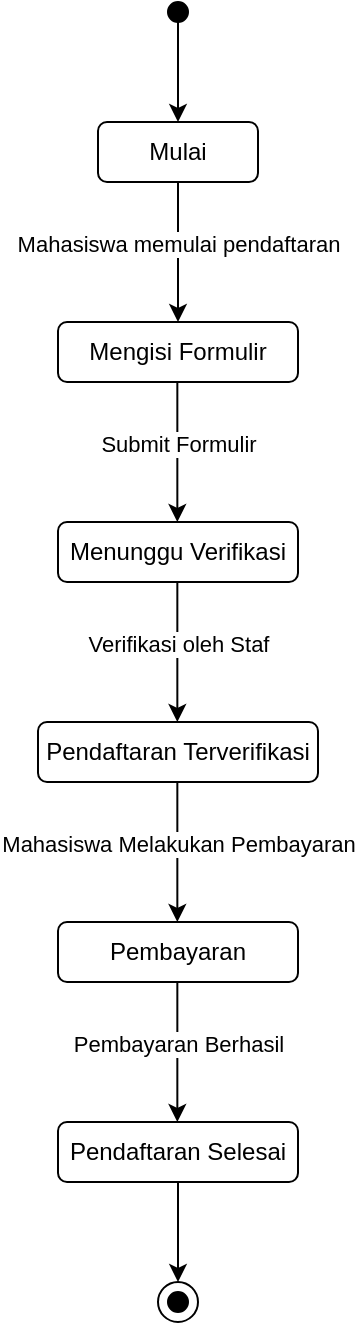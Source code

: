 <mxfile version="24.7.17">
  <diagram name="Page-1" id="e2mYKja2g4gVo4-9nVoU">
    <mxGraphModel grid="1" page="1" gridSize="10" guides="1" tooltips="1" connect="1" arrows="1" fold="1" pageScale="1" pageWidth="850" pageHeight="1100" math="0" shadow="0">
      <root>
        <mxCell id="0" />
        <mxCell id="1" parent="0" />
        <mxCell id="wNxBrSoQJcaDCoT--Qf3-1" value="Mulai" style="rounded=1;whiteSpace=wrap;html=1;" vertex="1" parent="1">
          <mxGeometry x="180" y="160" width="80" height="30" as="geometry" />
        </mxCell>
        <mxCell id="wNxBrSoQJcaDCoT--Qf3-2" value="Mengisi Formulir" style="rounded=1;whiteSpace=wrap;html=1;" vertex="1" parent="1">
          <mxGeometry x="160" y="260" width="120" height="30" as="geometry" />
        </mxCell>
        <mxCell id="wNxBrSoQJcaDCoT--Qf3-3" value="Menunggu Verifikasi" style="rounded=1;whiteSpace=wrap;html=1;" vertex="1" parent="1">
          <mxGeometry x="160" y="360" width="120" height="30" as="geometry" />
        </mxCell>
        <mxCell id="wNxBrSoQJcaDCoT--Qf3-4" value="Pendaftaran Terverifikasi" style="rounded=1;whiteSpace=wrap;html=1;" vertex="1" parent="1">
          <mxGeometry x="150" y="460" width="140" height="30" as="geometry" />
        </mxCell>
        <mxCell id="wNxBrSoQJcaDCoT--Qf3-5" value="Pembayaran" style="rounded=1;whiteSpace=wrap;html=1;" vertex="1" parent="1">
          <mxGeometry x="160" y="560" width="120" height="30" as="geometry" />
        </mxCell>
        <mxCell id="wNxBrSoQJcaDCoT--Qf3-6" value="Pendaftaran Selesai" style="rounded=1;whiteSpace=wrap;html=1;" vertex="1" parent="1">
          <mxGeometry x="160" y="660" width="120" height="30" as="geometry" />
        </mxCell>
        <mxCell id="wNxBrSoQJcaDCoT--Qf3-7" value="" style="endArrow=classic;html=1;rounded=0;exitX=0.5;exitY=1;exitDx=0;exitDy=0;entryX=0.5;entryY=0;entryDx=0;entryDy=0;" edge="1" parent="1" source="wNxBrSoQJcaDCoT--Qf3-1" target="wNxBrSoQJcaDCoT--Qf3-2">
          <mxGeometry width="50" height="50" relative="1" as="geometry">
            <mxPoint x="220" y="230" as="sourcePoint" />
            <mxPoint x="270" y="180" as="targetPoint" />
          </mxGeometry>
        </mxCell>
        <mxCell id="wNxBrSoQJcaDCoT--Qf3-8" value="Mahasiswa memulai pendaftaran" style="edgeLabel;html=1;align=center;verticalAlign=middle;resizable=0;points=[];" connectable="0" vertex="1" parent="wNxBrSoQJcaDCoT--Qf3-7">
          <mxGeometry x="-0.121" relative="1" as="geometry">
            <mxPoint as="offset" />
          </mxGeometry>
        </mxCell>
        <mxCell id="wNxBrSoQJcaDCoT--Qf3-9" value="" style="endArrow=classic;html=1;rounded=0;exitX=0.5;exitY=1;exitDx=0;exitDy=0;entryX=0.5;entryY=0;entryDx=0;entryDy=0;" edge="1" parent="1">
          <mxGeometry width="50" height="50" relative="1" as="geometry">
            <mxPoint x="219.67" y="290" as="sourcePoint" />
            <mxPoint x="219.67" y="360" as="targetPoint" />
          </mxGeometry>
        </mxCell>
        <mxCell id="wNxBrSoQJcaDCoT--Qf3-10" value="Submit Formulir" style="edgeLabel;html=1;align=center;verticalAlign=middle;resizable=0;points=[];" connectable="0" vertex="1" parent="wNxBrSoQJcaDCoT--Qf3-9">
          <mxGeometry x="-0.121" relative="1" as="geometry">
            <mxPoint as="offset" />
          </mxGeometry>
        </mxCell>
        <mxCell id="wNxBrSoQJcaDCoT--Qf3-11" value="" style="endArrow=classic;html=1;rounded=0;exitX=0.5;exitY=1;exitDx=0;exitDy=0;entryX=0.5;entryY=0;entryDx=0;entryDy=0;" edge="1" parent="1">
          <mxGeometry width="50" height="50" relative="1" as="geometry">
            <mxPoint x="219.67" y="390" as="sourcePoint" />
            <mxPoint x="219.67" y="460" as="targetPoint" />
          </mxGeometry>
        </mxCell>
        <mxCell id="wNxBrSoQJcaDCoT--Qf3-12" value="Verifikasi oleh Staf" style="edgeLabel;html=1;align=center;verticalAlign=middle;resizable=0;points=[];" connectable="0" vertex="1" parent="wNxBrSoQJcaDCoT--Qf3-11">
          <mxGeometry x="-0.121" relative="1" as="geometry">
            <mxPoint as="offset" />
          </mxGeometry>
        </mxCell>
        <mxCell id="wNxBrSoQJcaDCoT--Qf3-13" value="" style="endArrow=classic;html=1;rounded=0;exitX=0.5;exitY=1;exitDx=0;exitDy=0;entryX=0.5;entryY=0;entryDx=0;entryDy=0;" edge="1" parent="1">
          <mxGeometry width="50" height="50" relative="1" as="geometry">
            <mxPoint x="219.67" y="490" as="sourcePoint" />
            <mxPoint x="219.67" y="560" as="targetPoint" />
          </mxGeometry>
        </mxCell>
        <mxCell id="wNxBrSoQJcaDCoT--Qf3-14" value="Mahasiswa Melakukan Pembayaran" style="edgeLabel;html=1;align=center;verticalAlign=middle;resizable=0;points=[];" connectable="0" vertex="1" parent="wNxBrSoQJcaDCoT--Qf3-13">
          <mxGeometry x="-0.121" relative="1" as="geometry">
            <mxPoint as="offset" />
          </mxGeometry>
        </mxCell>
        <mxCell id="wNxBrSoQJcaDCoT--Qf3-15" value="" style="endArrow=classic;html=1;rounded=0;exitX=0.5;exitY=1;exitDx=0;exitDy=0;entryX=0.5;entryY=0;entryDx=0;entryDy=0;" edge="1" parent="1">
          <mxGeometry width="50" height="50" relative="1" as="geometry">
            <mxPoint x="219.67" y="590" as="sourcePoint" />
            <mxPoint x="219.67" y="660" as="targetPoint" />
          </mxGeometry>
        </mxCell>
        <mxCell id="wNxBrSoQJcaDCoT--Qf3-16" value="Pembayaran Berhasil" style="edgeLabel;html=1;align=center;verticalAlign=middle;resizable=0;points=[];" connectable="0" vertex="1" parent="wNxBrSoQJcaDCoT--Qf3-15">
          <mxGeometry x="-0.121" relative="1" as="geometry">
            <mxPoint as="offset" />
          </mxGeometry>
        </mxCell>
        <mxCell id="wNxBrSoQJcaDCoT--Qf3-17" value="" style="endArrow=classic;html=1;rounded=0;exitX=0.5;exitY=1;exitDx=0;exitDy=0;" edge="1" parent="1" source="wNxBrSoQJcaDCoT--Qf3-6">
          <mxGeometry width="50" height="50" relative="1" as="geometry">
            <mxPoint x="220" y="730" as="sourcePoint" />
            <mxPoint x="220" y="740" as="targetPoint" />
          </mxGeometry>
        </mxCell>
        <mxCell id="wNxBrSoQJcaDCoT--Qf3-18" value="" style="ellipse;whiteSpace=wrap;html=1;aspect=fixed;" vertex="1" parent="1">
          <mxGeometry x="210" y="740" width="20" height="20" as="geometry" />
        </mxCell>
        <mxCell id="wNxBrSoQJcaDCoT--Qf3-19" value="" style="ellipse;whiteSpace=wrap;html=1;aspect=fixed;fillColor=#000000;" vertex="1" parent="1">
          <mxGeometry x="215" y="745" width="10" height="10" as="geometry" />
        </mxCell>
        <mxCell id="wNxBrSoQJcaDCoT--Qf3-20" value="" style="ellipse;whiteSpace=wrap;html=1;aspect=fixed;fillColor=#000000;" vertex="1" parent="1">
          <mxGeometry x="215" y="100" width="10" height="10" as="geometry" />
        </mxCell>
        <mxCell id="wNxBrSoQJcaDCoT--Qf3-21" value="" style="endArrow=classic;html=1;rounded=0;entryX=0.5;entryY=0;entryDx=0;entryDy=0;exitX=0.5;exitY=1;exitDx=0;exitDy=0;" edge="1" parent="1" source="wNxBrSoQJcaDCoT--Qf3-20" target="wNxBrSoQJcaDCoT--Qf3-1">
          <mxGeometry width="50" height="50" relative="1" as="geometry">
            <mxPoint x="190" y="250" as="sourcePoint" />
            <mxPoint x="240" y="200" as="targetPoint" />
          </mxGeometry>
        </mxCell>
      </root>
    </mxGraphModel>
  </diagram>
</mxfile>
